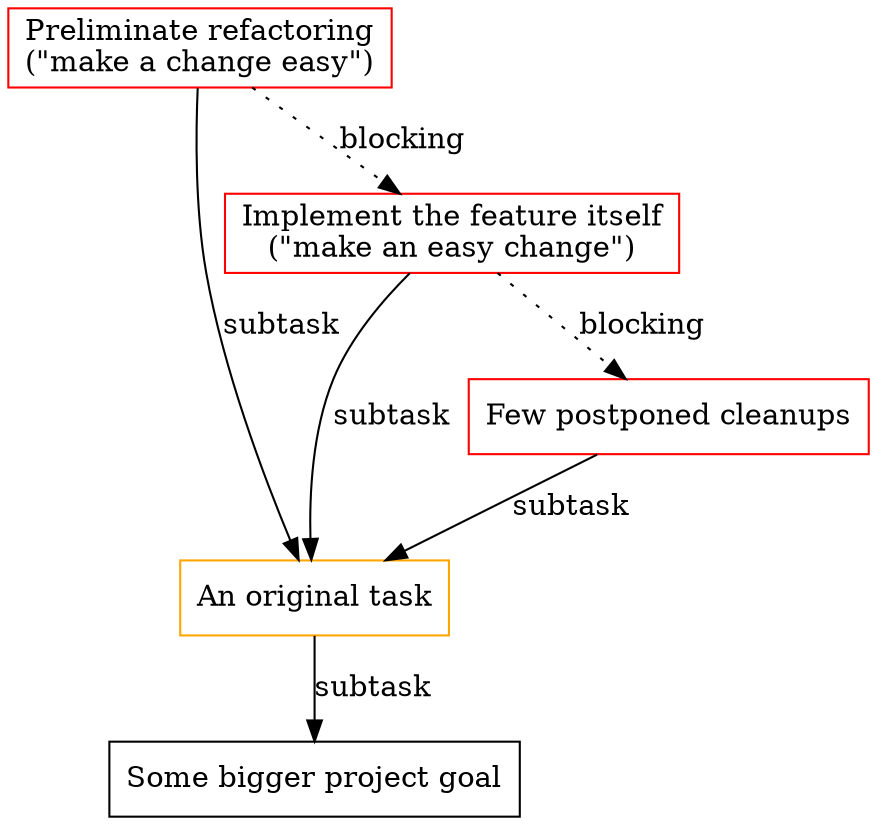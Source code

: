 digraph g {
node [shape=box];
edge [color=black];

others [label="Some bigger project goal"];
0 [label="An original task", color=orange];
2 [label="Preliminate refactoring
(&quot;make a change easy&quot;)", color=red];
3 [label="Implement the feature itself
(&quot;make an easy change&quot;)", color=red];
4 [label="Few postponed cleanups", color=red];
0 -> others [label="subtask"];
2 -> 0 [label="subtask"];
3 -> 0 [label="subtask"];
4 -> 0 [label="subtask"];
2 -> 3 [style=dotted, label="blocking"];
3 -> 4 [style=dotted, label="blocking"];
}
